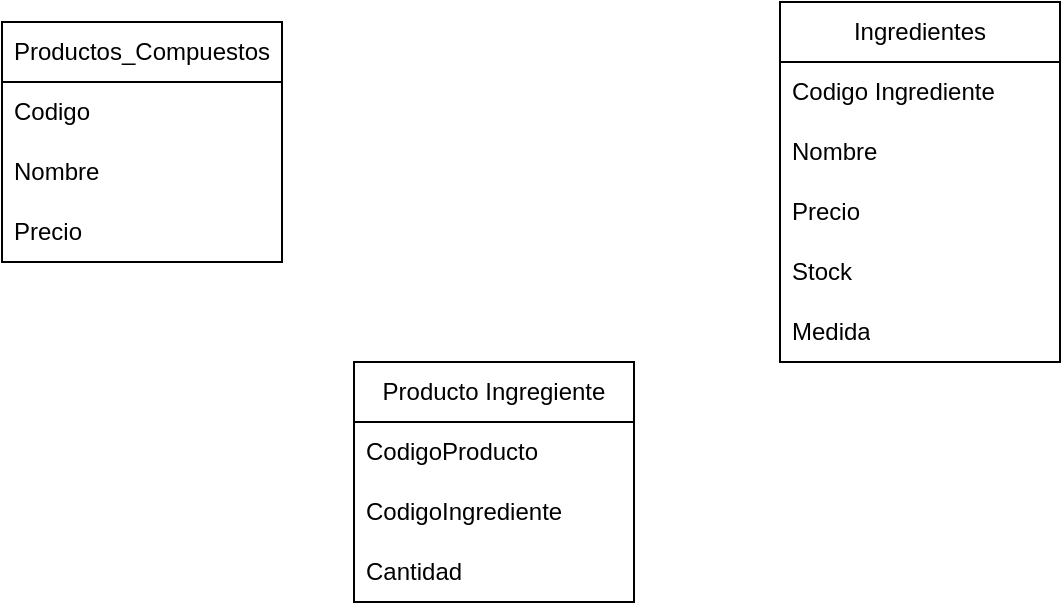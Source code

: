 <mxfile version="26.0.15">
  <diagram name="Página-1" id="0yF2QE9CXAkkuQ9Ff55Q">
    <mxGraphModel dx="1136" dy="447" grid="0" gridSize="10" guides="1" tooltips="1" connect="1" arrows="1" fold="1" page="0" pageScale="1" pageWidth="827" pageHeight="1169" math="0" shadow="0">
      <root>
        <mxCell id="0" />
        <mxCell id="1" parent="0" />
        <mxCell id="aRLwiYsN8PuImZ64uQhr-1" value="Productos_Compuestos" style="swimlane;fontStyle=0;childLayout=stackLayout;horizontal=1;startSize=30;horizontalStack=0;resizeParent=1;resizeParentMax=0;resizeLast=0;collapsible=1;marginBottom=0;whiteSpace=wrap;html=1;" vertex="1" parent="1">
          <mxGeometry x="-128" y="31" width="140" height="120" as="geometry" />
        </mxCell>
        <mxCell id="aRLwiYsN8PuImZ64uQhr-2" value="Codigo" style="text;strokeColor=none;fillColor=none;align=left;verticalAlign=middle;spacingLeft=4;spacingRight=4;overflow=hidden;points=[[0,0.5],[1,0.5]];portConstraint=eastwest;rotatable=0;whiteSpace=wrap;html=1;" vertex="1" parent="aRLwiYsN8PuImZ64uQhr-1">
          <mxGeometry y="30" width="140" height="30" as="geometry" />
        </mxCell>
        <mxCell id="aRLwiYsN8PuImZ64uQhr-3" value="Nombre" style="text;strokeColor=none;fillColor=none;align=left;verticalAlign=middle;spacingLeft=4;spacingRight=4;overflow=hidden;points=[[0,0.5],[1,0.5]];portConstraint=eastwest;rotatable=0;whiteSpace=wrap;html=1;" vertex="1" parent="aRLwiYsN8PuImZ64uQhr-1">
          <mxGeometry y="60" width="140" height="30" as="geometry" />
        </mxCell>
        <mxCell id="aRLwiYsN8PuImZ64uQhr-5" value="Precio" style="text;strokeColor=none;fillColor=none;align=left;verticalAlign=middle;spacingLeft=4;spacingRight=4;overflow=hidden;points=[[0,0.5],[1,0.5]];portConstraint=eastwest;rotatable=0;whiteSpace=wrap;html=1;" vertex="1" parent="aRLwiYsN8PuImZ64uQhr-1">
          <mxGeometry y="90" width="140" height="30" as="geometry" />
        </mxCell>
        <mxCell id="aRLwiYsN8PuImZ64uQhr-6" value="Ingredientes" style="swimlane;fontStyle=0;childLayout=stackLayout;horizontal=1;startSize=30;horizontalStack=0;resizeParent=1;resizeParentMax=0;resizeLast=0;collapsible=1;marginBottom=0;whiteSpace=wrap;html=1;" vertex="1" parent="1">
          <mxGeometry x="261" y="21" width="140" height="180" as="geometry" />
        </mxCell>
        <mxCell id="aRLwiYsN8PuImZ64uQhr-7" value="Codigo Ingrediente" style="text;strokeColor=none;fillColor=none;align=left;verticalAlign=middle;spacingLeft=4;spacingRight=4;overflow=hidden;points=[[0,0.5],[1,0.5]];portConstraint=eastwest;rotatable=0;whiteSpace=wrap;html=1;" vertex="1" parent="aRLwiYsN8PuImZ64uQhr-6">
          <mxGeometry y="30" width="140" height="30" as="geometry" />
        </mxCell>
        <mxCell id="aRLwiYsN8PuImZ64uQhr-8" value="Nombre" style="text;strokeColor=none;fillColor=none;align=left;verticalAlign=middle;spacingLeft=4;spacingRight=4;overflow=hidden;points=[[0,0.5],[1,0.5]];portConstraint=eastwest;rotatable=0;whiteSpace=wrap;html=1;" vertex="1" parent="aRLwiYsN8PuImZ64uQhr-6">
          <mxGeometry y="60" width="140" height="30" as="geometry" />
        </mxCell>
        <mxCell id="aRLwiYsN8PuImZ64uQhr-9" value="Precio" style="text;strokeColor=none;fillColor=none;align=left;verticalAlign=middle;spacingLeft=4;spacingRight=4;overflow=hidden;points=[[0,0.5],[1,0.5]];portConstraint=eastwest;rotatable=0;whiteSpace=wrap;html=1;" vertex="1" parent="aRLwiYsN8PuImZ64uQhr-6">
          <mxGeometry y="90" width="140" height="30" as="geometry" />
        </mxCell>
        <mxCell id="aRLwiYsN8PuImZ64uQhr-15" value="Stock" style="text;strokeColor=none;fillColor=none;align=left;verticalAlign=middle;spacingLeft=4;spacingRight=4;overflow=hidden;points=[[0,0.5],[1,0.5]];portConstraint=eastwest;rotatable=0;whiteSpace=wrap;html=1;" vertex="1" parent="aRLwiYsN8PuImZ64uQhr-6">
          <mxGeometry y="120" width="140" height="30" as="geometry" />
        </mxCell>
        <mxCell id="aRLwiYsN8PuImZ64uQhr-14" value="Medida" style="text;strokeColor=none;fillColor=none;align=left;verticalAlign=middle;spacingLeft=4;spacingRight=4;overflow=hidden;points=[[0,0.5],[1,0.5]];portConstraint=eastwest;rotatable=0;whiteSpace=wrap;html=1;" vertex="1" parent="aRLwiYsN8PuImZ64uQhr-6">
          <mxGeometry y="150" width="140" height="30" as="geometry" />
        </mxCell>
        <mxCell id="aRLwiYsN8PuImZ64uQhr-10" value="Producto Ingregiente" style="swimlane;fontStyle=0;childLayout=stackLayout;horizontal=1;startSize=30;horizontalStack=0;resizeParent=1;resizeParentMax=0;resizeLast=0;collapsible=1;marginBottom=0;whiteSpace=wrap;html=1;" vertex="1" parent="1">
          <mxGeometry x="48" y="201" width="140" height="120" as="geometry" />
        </mxCell>
        <mxCell id="aRLwiYsN8PuImZ64uQhr-11" value="CodigoProducto" style="text;strokeColor=none;fillColor=none;align=left;verticalAlign=middle;spacingLeft=4;spacingRight=4;overflow=hidden;points=[[0,0.5],[1,0.5]];portConstraint=eastwest;rotatable=0;whiteSpace=wrap;html=1;" vertex="1" parent="aRLwiYsN8PuImZ64uQhr-10">
          <mxGeometry y="30" width="140" height="30" as="geometry" />
        </mxCell>
        <mxCell id="aRLwiYsN8PuImZ64uQhr-12" value="CodigoIngrediente" style="text;strokeColor=none;fillColor=none;align=left;verticalAlign=middle;spacingLeft=4;spacingRight=4;overflow=hidden;points=[[0,0.5],[1,0.5]];portConstraint=eastwest;rotatable=0;whiteSpace=wrap;html=1;" vertex="1" parent="aRLwiYsN8PuImZ64uQhr-10">
          <mxGeometry y="60" width="140" height="30" as="geometry" />
        </mxCell>
        <mxCell id="aRLwiYsN8PuImZ64uQhr-13" value="Cantidad" style="text;strokeColor=none;fillColor=none;align=left;verticalAlign=middle;spacingLeft=4;spacingRight=4;overflow=hidden;points=[[0,0.5],[1,0.5]];portConstraint=eastwest;rotatable=0;whiteSpace=wrap;html=1;" vertex="1" parent="aRLwiYsN8PuImZ64uQhr-10">
          <mxGeometry y="90" width="140" height="30" as="geometry" />
        </mxCell>
      </root>
    </mxGraphModel>
  </diagram>
</mxfile>
